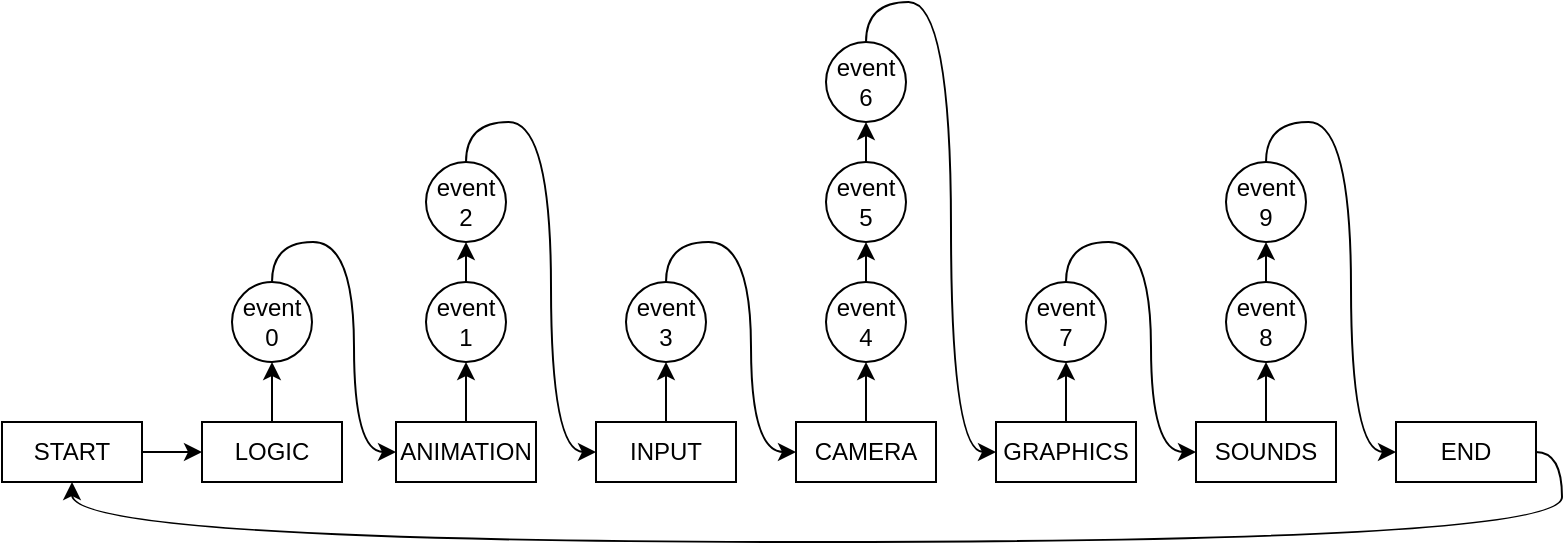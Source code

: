 <mxfile version="10.6.9" type="device"><diagram id="ereZqB5os4eItlgQuBQI" name="Page-1"><mxGraphModel dx="1127" dy="547" grid="1" gridSize="10" guides="1" tooltips="1" connect="1" arrows="1" fold="1" page="1" pageScale="1" pageWidth="850" pageHeight="1100" math="0" shadow="0"><root><mxCell id="0"/><mxCell id="1" parent="0"/><mxCell id="-c98plTlYGMH1uk6wvvF-27" style="edgeStyle=orthogonalEdgeStyle;curved=1;rounded=0;orthogonalLoop=1;jettySize=auto;html=1;exitX=1;exitY=0.5;exitDx=0;exitDy=0;entryX=0;entryY=0.5;entryDx=0;entryDy=0;" parent="1" source="-c98plTlYGMH1uk6wvvF-1" target="-c98plTlYGMH1uk6wvvF-2" edge="1"><mxGeometry relative="1" as="geometry"/></mxCell><mxCell id="-c98plTlYGMH1uk6wvvF-1" value="START" style="rounded=0;whiteSpace=wrap;html=1;" parent="1" vertex="1"><mxGeometry x="20" y="380" width="70" height="30" as="geometry"/></mxCell><mxCell id="KMgFsppCygcsrKYQmqBR-4" style="edgeStyle=orthogonalEdgeStyle;rounded=0;orthogonalLoop=1;jettySize=auto;html=1;exitX=0.5;exitY=0;exitDx=0;exitDy=0;entryX=0.5;entryY=1;entryDx=0;entryDy=0;" edge="1" parent="1" source="-c98plTlYGMH1uk6wvvF-2" target="KMgFsppCygcsrKYQmqBR-2"><mxGeometry relative="1" as="geometry"/></mxCell><mxCell id="-c98plTlYGMH1uk6wvvF-2" value="LOGIC" style="rounded=0;whiteSpace=wrap;html=1;" parent="1" vertex="1"><mxGeometry x="120" y="380" width="70" height="30" as="geometry"/></mxCell><mxCell id="-c98plTlYGMH1uk6wvvF-31" style="edgeStyle=orthogonalEdgeStyle;curved=1;rounded=0;orthogonalLoop=1;jettySize=auto;html=1;exitX=0.5;exitY=0;exitDx=0;exitDy=0;entryX=0.5;entryY=1;entryDx=0;entryDy=0;" parent="1" source="-c98plTlYGMH1uk6wvvF-3" target="-c98plTlYGMH1uk6wvvF-16" edge="1"><mxGeometry relative="1" as="geometry"/></mxCell><mxCell id="-c98plTlYGMH1uk6wvvF-3" value="SOUNDS" style="rounded=0;whiteSpace=wrap;html=1;" parent="1" vertex="1"><mxGeometry x="617" y="380" width="70" height="30" as="geometry"/></mxCell><mxCell id="-c98plTlYGMH1uk6wvvF-34" style="edgeStyle=orthogonalEdgeStyle;curved=1;rounded=0;orthogonalLoop=1;jettySize=auto;html=1;exitX=1;exitY=0.5;exitDx=0;exitDy=0;entryX=0.5;entryY=1;entryDx=0;entryDy=0;" parent="1" source="-c98plTlYGMH1uk6wvvF-4" target="-c98plTlYGMH1uk6wvvF-1" edge="1"><mxGeometry relative="1" as="geometry"><Array as="points"><mxPoint x="800" y="395"/><mxPoint x="800" y="440"/><mxPoint x="55" y="440"/></Array></mxGeometry></mxCell><mxCell id="-c98plTlYGMH1uk6wvvF-4" value="END" style="rounded=0;whiteSpace=wrap;html=1;" parent="1" vertex="1"><mxGeometry x="717" y="380" width="70" height="30" as="geometry"/></mxCell><mxCell id="-c98plTlYGMH1uk6wvvF-24" style="edgeStyle=orthogonalEdgeStyle;curved=1;rounded=0;orthogonalLoop=1;jettySize=auto;html=1;exitX=0.5;exitY=0;exitDx=0;exitDy=0;entryX=0.5;entryY=1;entryDx=0;entryDy=0;" parent="1" source="-c98plTlYGMH1uk6wvvF-5" target="-c98plTlYGMH1uk6wvvF-10" edge="1"><mxGeometry relative="1" as="geometry"/></mxCell><mxCell id="-c98plTlYGMH1uk6wvvF-28" style="edgeStyle=orthogonalEdgeStyle;curved=1;rounded=0;orthogonalLoop=1;jettySize=auto;html=1;exitX=0.5;exitY=0;exitDx=0;exitDy=0;entryX=0;entryY=0.5;entryDx=0;entryDy=0;" parent="1" source="-c98plTlYGMH1uk6wvvF-12" target="-c98plTlYGMH1uk6wvvF-7" edge="1"><mxGeometry relative="1" as="geometry"/></mxCell><mxCell id="-c98plTlYGMH1uk6wvvF-5" value="CAMERA" style="rounded=0;whiteSpace=wrap;html=1;" parent="1" vertex="1"><mxGeometry x="417" y="380" width="70" height="30" as="geometry"/></mxCell><mxCell id="-c98plTlYGMH1uk6wvvF-21" style="edgeStyle=orthogonalEdgeStyle;curved=1;rounded=0;orthogonalLoop=1;jettySize=auto;html=1;exitX=0.5;exitY=0;exitDx=0;exitDy=0;entryX=0.5;entryY=1;entryDx=0;entryDy=0;" parent="1" source="-c98plTlYGMH1uk6wvvF-6" target="-c98plTlYGMH1uk6wvvF-9" edge="1"><mxGeometry relative="1" as="geometry"/></mxCell><mxCell id="-c98plTlYGMH1uk6wvvF-6" value="INPUT" style="rounded=0;whiteSpace=wrap;html=1;" parent="1" vertex="1"><mxGeometry x="317" y="380" width="70" height="30" as="geometry"/></mxCell><mxCell id="-c98plTlYGMH1uk6wvvF-29" style="edgeStyle=orthogonalEdgeStyle;curved=1;rounded=0;orthogonalLoop=1;jettySize=auto;html=1;exitX=0.5;exitY=0;exitDx=0;exitDy=0;entryX=0.5;entryY=1;entryDx=0;entryDy=0;" parent="1" source="-c98plTlYGMH1uk6wvvF-7" target="-c98plTlYGMH1uk6wvvF-14" edge="1"><mxGeometry relative="1" as="geometry"/></mxCell><mxCell id="-c98plTlYGMH1uk6wvvF-7" value="GRAPHICS" style="rounded=0;whiteSpace=wrap;html=1;" parent="1" vertex="1"><mxGeometry x="517" y="380" width="70" height="30" as="geometry"/></mxCell><mxCell id="-c98plTlYGMH1uk6wvvF-18" style="edgeStyle=none;rounded=0;orthogonalLoop=1;jettySize=auto;html=1;exitX=0.5;exitY=0;exitDx=0;exitDy=0;entryX=0.5;entryY=1;entryDx=0;entryDy=0;" parent="1" source="-c98plTlYGMH1uk6wvvF-8" target="-c98plTlYGMH1uk6wvvF-11" edge="1"><mxGeometry relative="1" as="geometry"/></mxCell><mxCell id="-c98plTlYGMH1uk6wvvF-8" value="event 1" style="ellipse;whiteSpace=wrap;html=1;aspect=fixed;" parent="1" vertex="1"><mxGeometry x="232" y="310" width="40" height="40" as="geometry"/></mxCell><mxCell id="-c98plTlYGMH1uk6wvvF-22" style="edgeStyle=orthogonalEdgeStyle;curved=1;rounded=0;orthogonalLoop=1;jettySize=auto;html=1;exitX=0.5;exitY=0;exitDx=0;exitDy=0;entryX=0;entryY=0.5;entryDx=0;entryDy=0;" parent="1" source="-c98plTlYGMH1uk6wvvF-9" target="-c98plTlYGMH1uk6wvvF-5" edge="1"><mxGeometry relative="1" as="geometry"/></mxCell><mxCell id="-c98plTlYGMH1uk6wvvF-9" value="event 3" style="ellipse;whiteSpace=wrap;html=1;aspect=fixed;" parent="1" vertex="1"><mxGeometry x="332" y="310" width="40" height="40" as="geometry"/></mxCell><mxCell id="-c98plTlYGMH1uk6wvvF-25" style="edgeStyle=orthogonalEdgeStyle;curved=1;rounded=0;orthogonalLoop=1;jettySize=auto;html=1;exitX=0.5;exitY=0;exitDx=0;exitDy=0;entryX=0.5;entryY=1;entryDx=0;entryDy=0;" parent="1" source="-c98plTlYGMH1uk6wvvF-10" target="-c98plTlYGMH1uk6wvvF-13" edge="1"><mxGeometry relative="1" as="geometry"/></mxCell><mxCell id="-c98plTlYGMH1uk6wvvF-10" value="event 4" style="ellipse;whiteSpace=wrap;html=1;aspect=fixed;" parent="1" vertex="1"><mxGeometry x="432" y="310" width="40" height="40" as="geometry"/></mxCell><mxCell id="-c98plTlYGMH1uk6wvvF-20" style="edgeStyle=orthogonalEdgeStyle;rounded=0;orthogonalLoop=1;jettySize=auto;html=1;exitX=0.5;exitY=0;exitDx=0;exitDy=0;entryX=0;entryY=0.5;entryDx=0;entryDy=0;curved=1;" parent="1" source="-c98plTlYGMH1uk6wvvF-11" target="-c98plTlYGMH1uk6wvvF-6" edge="1"><mxGeometry relative="1" as="geometry"/></mxCell><mxCell id="-c98plTlYGMH1uk6wvvF-11" value="event 2" style="ellipse;whiteSpace=wrap;html=1;aspect=fixed;" parent="1" vertex="1"><mxGeometry x="232" y="250" width="40" height="40" as="geometry"/></mxCell><mxCell id="-c98plTlYGMH1uk6wvvF-12" value="event 6" style="ellipse;whiteSpace=wrap;html=1;aspect=fixed;" parent="1" vertex="1"><mxGeometry x="432" y="190" width="40" height="40" as="geometry"/></mxCell><mxCell id="-c98plTlYGMH1uk6wvvF-26" style="edgeStyle=orthogonalEdgeStyle;curved=1;rounded=0;orthogonalLoop=1;jettySize=auto;html=1;exitX=0.5;exitY=0;exitDx=0;exitDy=0;entryX=0.5;entryY=1;entryDx=0;entryDy=0;" parent="1" source="-c98plTlYGMH1uk6wvvF-13" target="-c98plTlYGMH1uk6wvvF-12" edge="1"><mxGeometry relative="1" as="geometry"/></mxCell><mxCell id="-c98plTlYGMH1uk6wvvF-13" value="event 5" style="ellipse;whiteSpace=wrap;html=1;aspect=fixed;" parent="1" vertex="1"><mxGeometry x="432" y="250" width="40" height="40" as="geometry"/></mxCell><mxCell id="-c98plTlYGMH1uk6wvvF-30" style="edgeStyle=orthogonalEdgeStyle;curved=1;rounded=0;orthogonalLoop=1;jettySize=auto;html=1;exitX=0.5;exitY=0;exitDx=0;exitDy=0;entryX=0;entryY=0.5;entryDx=0;entryDy=0;" parent="1" source="-c98plTlYGMH1uk6wvvF-14" target="-c98plTlYGMH1uk6wvvF-3" edge="1"><mxGeometry relative="1" as="geometry"/></mxCell><mxCell id="-c98plTlYGMH1uk6wvvF-14" value="event 7" style="ellipse;whiteSpace=wrap;html=1;aspect=fixed;" parent="1" vertex="1"><mxGeometry x="532" y="310" width="40" height="40" as="geometry"/></mxCell><mxCell id="-c98plTlYGMH1uk6wvvF-33" style="edgeStyle=orthogonalEdgeStyle;curved=1;rounded=0;orthogonalLoop=1;jettySize=auto;html=1;exitX=0.5;exitY=0;exitDx=0;exitDy=0;entryX=0;entryY=0.5;entryDx=0;entryDy=0;" parent="1" source="-c98plTlYGMH1uk6wvvF-15" target="-c98plTlYGMH1uk6wvvF-4" edge="1"><mxGeometry relative="1" as="geometry"/></mxCell><mxCell id="-c98plTlYGMH1uk6wvvF-15" value="event 9" style="ellipse;whiteSpace=wrap;html=1;aspect=fixed;" parent="1" vertex="1"><mxGeometry x="632" y="250" width="40" height="40" as="geometry"/></mxCell><mxCell id="-c98plTlYGMH1uk6wvvF-32" style="edgeStyle=orthogonalEdgeStyle;curved=1;rounded=0;orthogonalLoop=1;jettySize=auto;html=1;exitX=0.5;exitY=0;exitDx=0;exitDy=0;" parent="1" source="-c98plTlYGMH1uk6wvvF-16" target="-c98plTlYGMH1uk6wvvF-15" edge="1"><mxGeometry relative="1" as="geometry"/></mxCell><mxCell id="-c98plTlYGMH1uk6wvvF-16" value="event 8" style="ellipse;whiteSpace=wrap;html=1;aspect=fixed;" parent="1" vertex="1"><mxGeometry x="632" y="310" width="40" height="40" as="geometry"/></mxCell><mxCell id="KMgFsppCygcsrKYQmqBR-6" style="edgeStyle=orthogonalEdgeStyle;curved=1;rounded=0;orthogonalLoop=1;jettySize=auto;html=1;exitX=0.5;exitY=0;exitDx=0;exitDy=0;entryX=0.5;entryY=1;entryDx=0;entryDy=0;" edge="1" parent="1" source="KMgFsppCygcsrKYQmqBR-1" target="-c98plTlYGMH1uk6wvvF-8"><mxGeometry relative="1" as="geometry"/></mxCell><mxCell id="KMgFsppCygcsrKYQmqBR-1" value="ANIMATION" style="rounded=0;whiteSpace=wrap;html=1;" vertex="1" parent="1"><mxGeometry x="217" y="380" width="70" height="30" as="geometry"/></mxCell><mxCell id="KMgFsppCygcsrKYQmqBR-5" style="edgeStyle=orthogonalEdgeStyle;rounded=0;orthogonalLoop=1;jettySize=auto;html=1;exitX=0.5;exitY=0;exitDx=0;exitDy=0;entryX=0;entryY=0.5;entryDx=0;entryDy=0;curved=1;" edge="1" parent="1" source="KMgFsppCygcsrKYQmqBR-2" target="KMgFsppCygcsrKYQmqBR-1"><mxGeometry relative="1" as="geometry"/></mxCell><mxCell id="KMgFsppCygcsrKYQmqBR-2" value="event 0" style="ellipse;whiteSpace=wrap;html=1;aspect=fixed;" vertex="1" parent="1"><mxGeometry x="135" y="310" width="40" height="40" as="geometry"/></mxCell></root></mxGraphModel></diagram></mxfile>